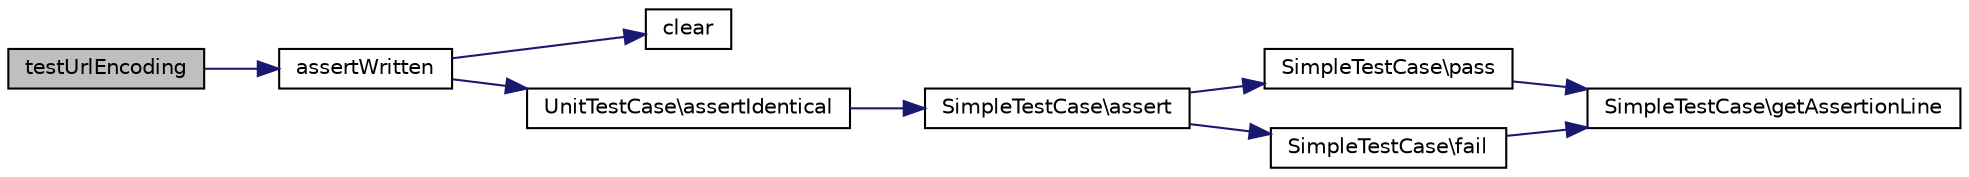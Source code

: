 digraph "testUrlEncoding"
{
  edge [fontname="Helvetica",fontsize="10",labelfontname="Helvetica",labelfontsize="10"];
  node [fontname="Helvetica",fontsize="10",shape=record];
  rankdir="LR";
  Node1 [label="testUrlEncoding",height=0.2,width=0.4,color="black", fillcolor="grey75", style="filled" fontcolor="black"];
  Node1 -> Node2 [color="midnightblue",fontsize="10",style="solid",fontname="Helvetica"];
  Node2 [label="assertWritten",height=0.2,width=0.4,color="black", fillcolor="white", style="filled",URL="$class_test_of_encoding.html#aa1db7e26eb7043a821fcc43e6ca7d038"];
  Node2 -> Node3 [color="midnightblue",fontsize="10",style="solid",fontname="Helvetica"];
  Node3 [label="clear",height=0.2,width=0.4,color="black", fillcolor="white", style="filled",URL="$class_test_of_encoding.html#aa821bec12eaa7e0f649397c9675ff505"];
  Node2 -> Node4 [color="midnightblue",fontsize="10",style="solid",fontname="Helvetica"];
  Node4 [label="UnitTestCase\\assertIdentical",height=0.2,width=0.4,color="black", fillcolor="white", style="filled",URL="$class_unit_test_case.html#a3cff1cbfb5adaab99797d5fc5e91cebd"];
  Node4 -> Node5 [color="midnightblue",fontsize="10",style="solid",fontname="Helvetica"];
  Node5 [label="SimpleTestCase\\assert",height=0.2,width=0.4,color="black", fillcolor="white", style="filled",URL="$class_simple_test_case.html#a9be3866087958c52771a4eb0921a80f8"];
  Node5 -> Node6 [color="midnightblue",fontsize="10",style="solid",fontname="Helvetica"];
  Node6 [label="SimpleTestCase\\pass",height=0.2,width=0.4,color="black", fillcolor="white", style="filled",URL="$class_simple_test_case.html#a413ec6a28c017c7f5c08af552930a023"];
  Node6 -> Node7 [color="midnightblue",fontsize="10",style="solid",fontname="Helvetica"];
  Node7 [label="SimpleTestCase\\getAssertionLine",height=0.2,width=0.4,color="black", fillcolor="white", style="filled",URL="$class_simple_test_case.html#a4389a897171547fc4545f56a75bf0c9f"];
  Node5 -> Node8 [color="midnightblue",fontsize="10",style="solid",fontname="Helvetica"];
  Node8 [label="SimpleTestCase\\fail",height=0.2,width=0.4,color="black", fillcolor="white", style="filled",URL="$class_simple_test_case.html#a74070e976d1372da2111be1c059c6ce3"];
  Node8 -> Node7 [color="midnightblue",fontsize="10",style="solid",fontname="Helvetica"];
}
